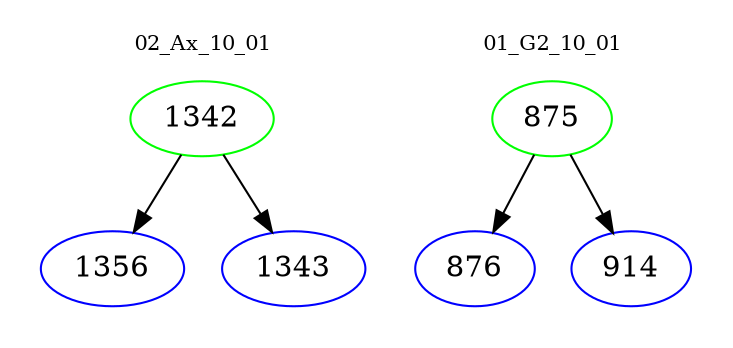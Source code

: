 digraph{
subgraph cluster_0 {
color = white
label = "02_Ax_10_01";
fontsize=10;
T0_1342 [label="1342", color="green"]
T0_1342 -> T0_1356 [color="black"]
T0_1356 [label="1356", color="blue"]
T0_1342 -> T0_1343 [color="black"]
T0_1343 [label="1343", color="blue"]
}
subgraph cluster_1 {
color = white
label = "01_G2_10_01";
fontsize=10;
T1_875 [label="875", color="green"]
T1_875 -> T1_876 [color="black"]
T1_876 [label="876", color="blue"]
T1_875 -> T1_914 [color="black"]
T1_914 [label="914", color="blue"]
}
}
